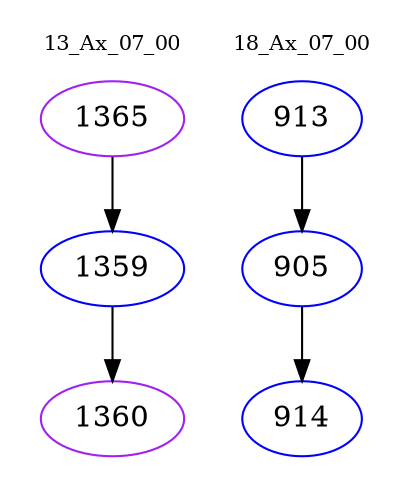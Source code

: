 digraph{
subgraph cluster_0 {
color = white
label = "13_Ax_07_00";
fontsize=10;
T0_1365 [label="1365", color="purple"]
T0_1365 -> T0_1359 [color="black"]
T0_1359 [label="1359", color="blue"]
T0_1359 -> T0_1360 [color="black"]
T0_1360 [label="1360", color="purple"]
}
subgraph cluster_1 {
color = white
label = "18_Ax_07_00";
fontsize=10;
T1_913 [label="913", color="blue"]
T1_913 -> T1_905 [color="black"]
T1_905 [label="905", color="blue"]
T1_905 -> T1_914 [color="black"]
T1_914 [label="914", color="blue"]
}
}

